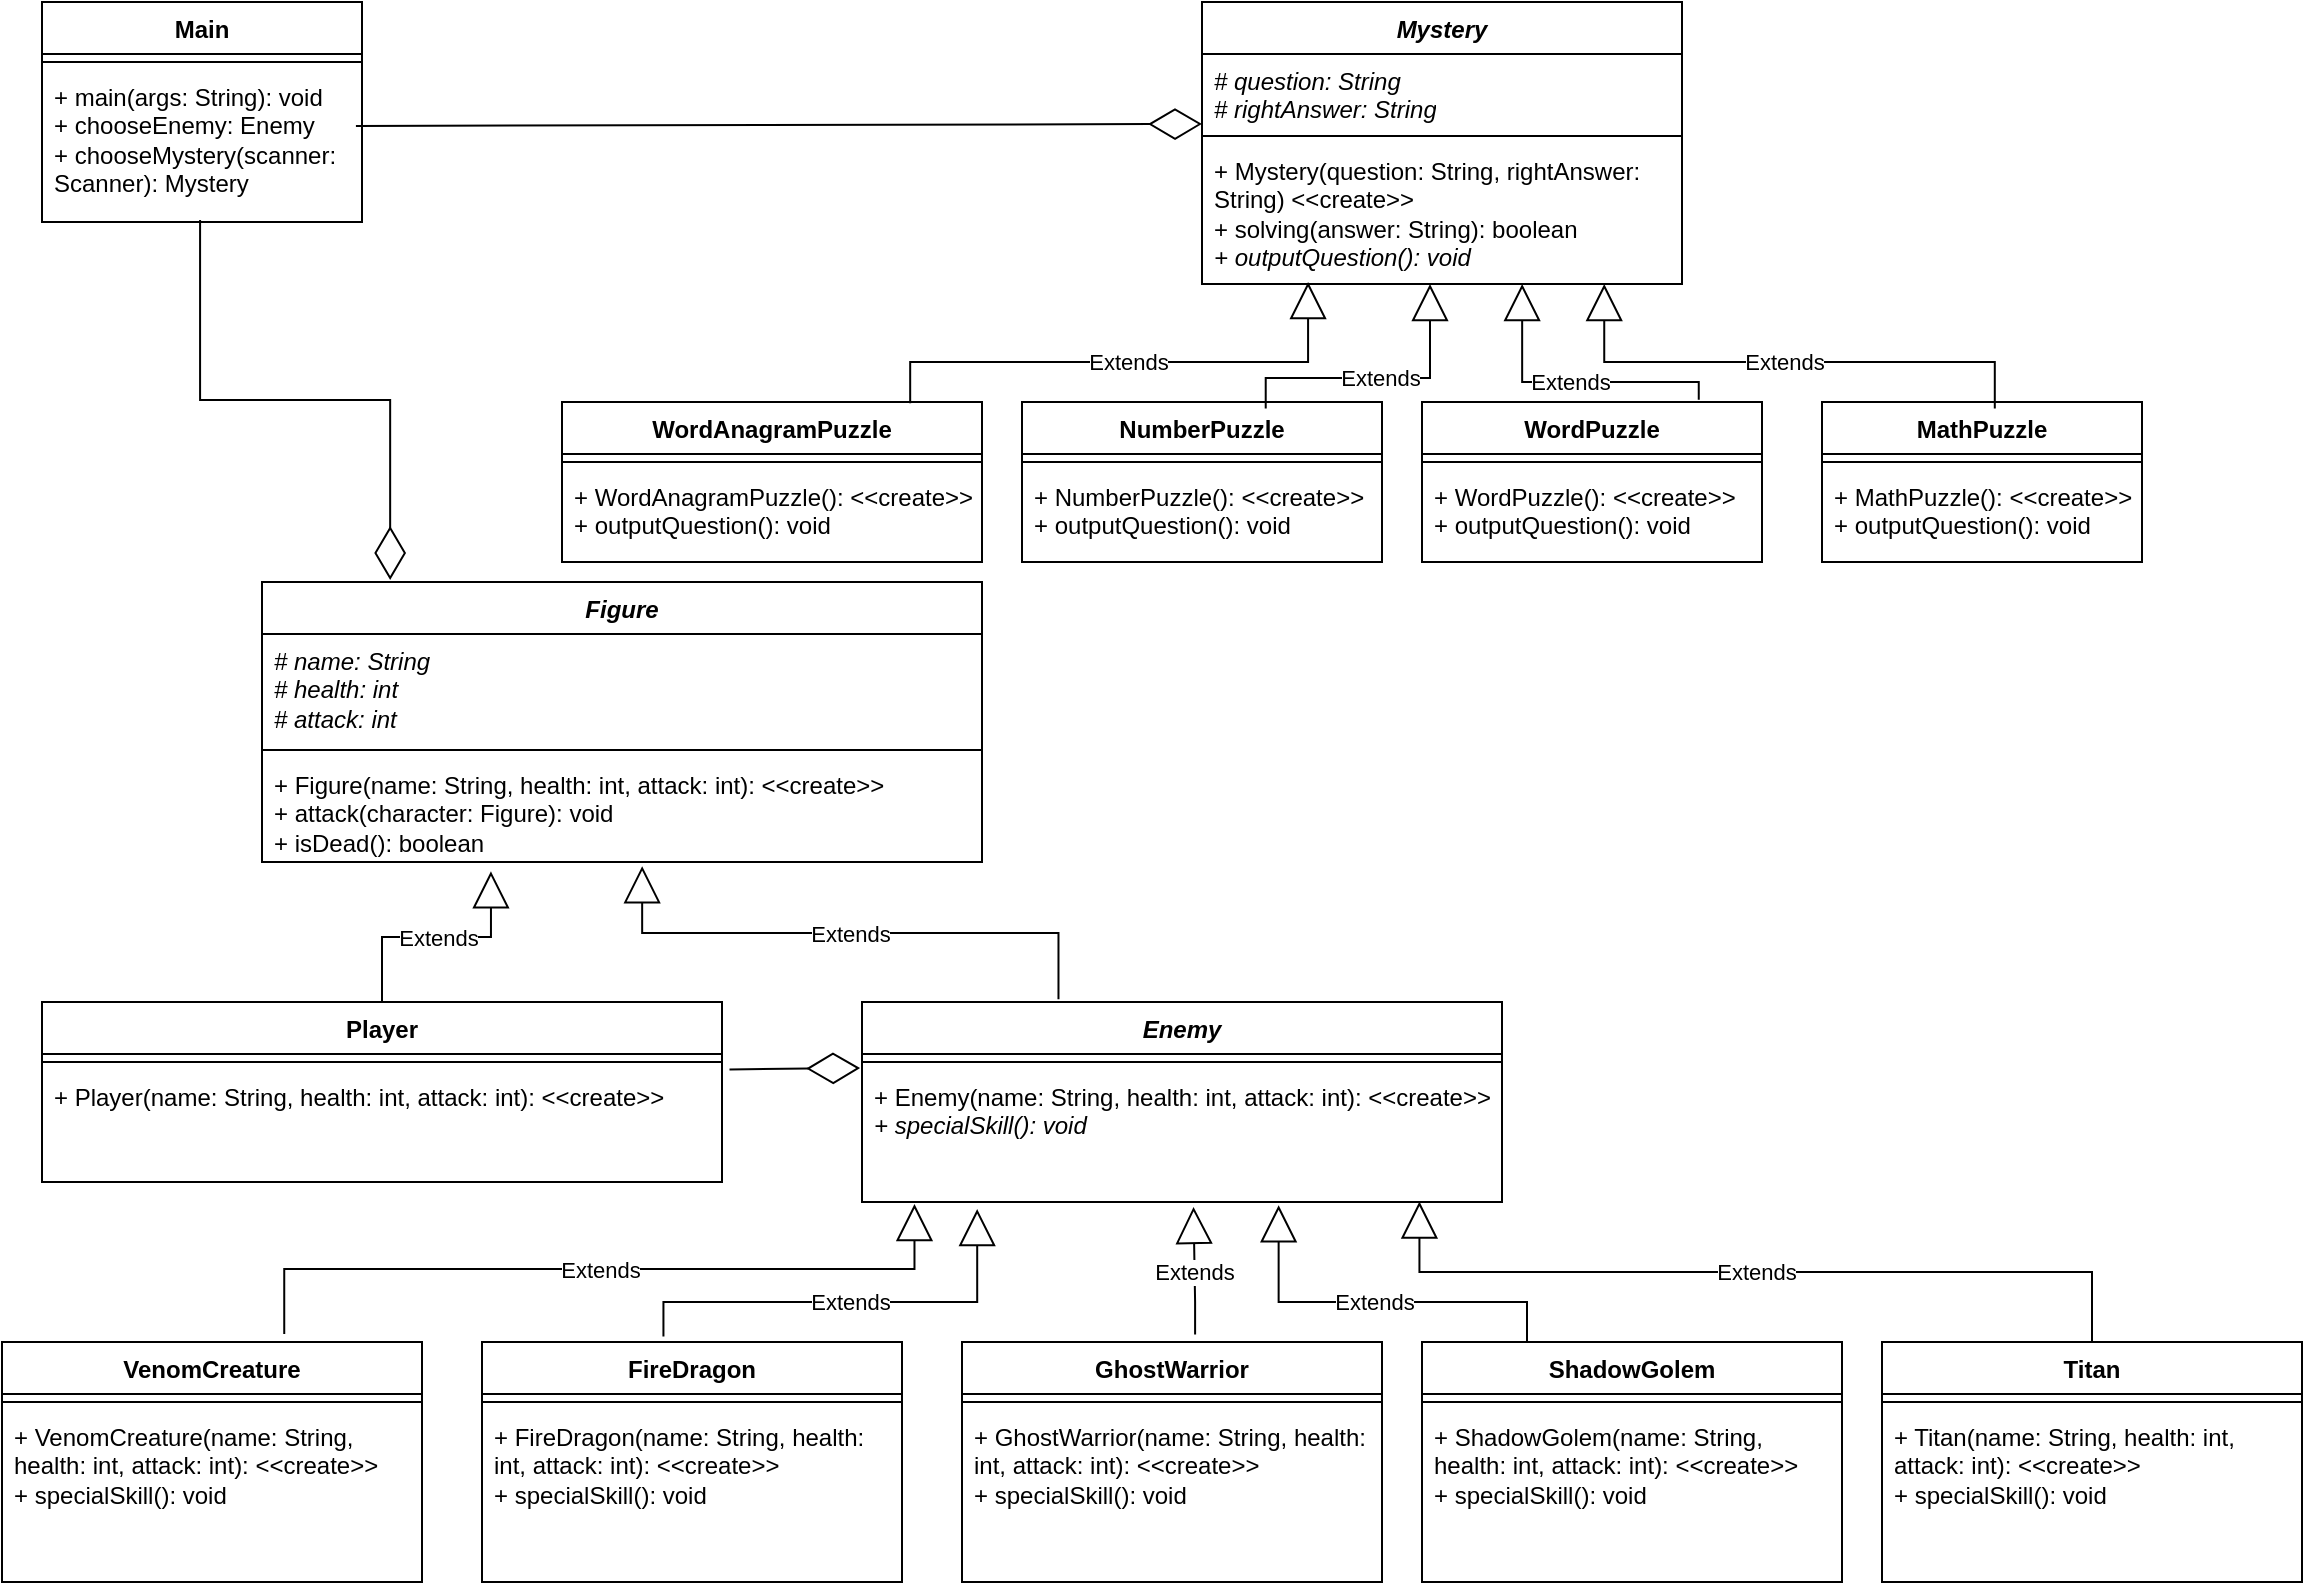 <mxfile version="24.7.17">
  <diagram id="C5RBs43oDa-KdzZeNtuy" name="Page-1">
    <mxGraphModel dx="1434" dy="836" grid="1" gridSize="10" guides="1" tooltips="1" connect="1" arrows="1" fold="1" page="1" pageScale="1" pageWidth="1169" pageHeight="827" math="0" shadow="0">
      <root>
        <mxCell id="WIyWlLk6GJQsqaUBKTNV-0" />
        <mxCell id="WIyWlLk6GJQsqaUBKTNV-1" parent="WIyWlLk6GJQsqaUBKTNV-0" />
        <mxCell id="73dfJ8jQsVOHsxphm_9P-4" value="Main" style="swimlane;fontStyle=1;align=center;verticalAlign=top;childLayout=stackLayout;horizontal=1;startSize=26;horizontalStack=0;resizeParent=1;resizeParentMax=0;resizeLast=0;collapsible=1;marginBottom=0;whiteSpace=wrap;html=1;" parent="WIyWlLk6GJQsqaUBKTNV-1" vertex="1">
          <mxGeometry x="30" y="10" width="160" height="110" as="geometry" />
        </mxCell>
        <mxCell id="73dfJ8jQsVOHsxphm_9P-6" value="" style="line;strokeWidth=1;fillColor=none;align=left;verticalAlign=middle;spacingTop=-1;spacingLeft=3;spacingRight=3;rotatable=0;labelPosition=right;points=[];portConstraint=eastwest;strokeColor=inherit;" parent="73dfJ8jQsVOHsxphm_9P-4" vertex="1">
          <mxGeometry y="26" width="160" height="8" as="geometry" />
        </mxCell>
        <mxCell id="73dfJ8jQsVOHsxphm_9P-7" value="+ main(args: String): void&lt;div&gt;+ chooseEnemy: Enemy&lt;br&gt;+ chooseMystery(scanner: Scanner): Mystery&lt;/div&gt;" style="text;strokeColor=none;fillColor=none;align=left;verticalAlign=top;spacingLeft=4;spacingRight=4;overflow=hidden;rotatable=0;points=[[0,0.5],[1,0.5]];portConstraint=eastwest;whiteSpace=wrap;html=1;" parent="73dfJ8jQsVOHsxphm_9P-4" vertex="1">
          <mxGeometry y="34" width="160" height="76" as="geometry" />
        </mxCell>
        <mxCell id="73dfJ8jQsVOHsxphm_9P-8" value="VenomCreature" style="swimlane;fontStyle=1;align=center;verticalAlign=top;childLayout=stackLayout;horizontal=1;startSize=26;horizontalStack=0;resizeParent=1;resizeParentMax=0;resizeLast=0;collapsible=1;marginBottom=0;whiteSpace=wrap;html=1;" parent="WIyWlLk6GJQsqaUBKTNV-1" vertex="1">
          <mxGeometry x="10" y="680" width="210" height="120" as="geometry" />
        </mxCell>
        <mxCell id="73dfJ8jQsVOHsxphm_9P-10" value="" style="line;strokeWidth=1;fillColor=none;align=left;verticalAlign=middle;spacingTop=-1;spacingLeft=3;spacingRight=3;rotatable=0;labelPosition=right;points=[];portConstraint=eastwest;strokeColor=inherit;fontStyle=0" parent="73dfJ8jQsVOHsxphm_9P-8" vertex="1">
          <mxGeometry y="26" width="210" height="8" as="geometry" />
        </mxCell>
        <mxCell id="73dfJ8jQsVOHsxphm_9P-11" value="&lt;span style=&quot;&quot;&gt;+ VenomCreature(name: String, health: int, attack: int): &amp;lt;&amp;lt;create&amp;gt;&amp;gt;&lt;/span&gt;&lt;div style=&quot;&quot;&gt;&lt;span style=&quot;background-color: initial;&quot;&gt;+ specialSkill(): void&lt;/span&gt;&lt;br&gt;&lt;/div&gt;" style="text;strokeColor=none;fillColor=none;align=left;verticalAlign=top;spacingLeft=4;spacingRight=4;overflow=hidden;rotatable=0;points=[[0,0.5],[1,0.5]];portConstraint=eastwest;whiteSpace=wrap;html=1;fontStyle=0" parent="73dfJ8jQsVOHsxphm_9P-8" vertex="1">
          <mxGeometry y="34" width="210" height="86" as="geometry" />
        </mxCell>
        <mxCell id="73dfJ8jQsVOHsxphm_9P-12" value="WordAnagramPuzzle" style="swimlane;fontStyle=1;align=center;verticalAlign=top;childLayout=stackLayout;horizontal=1;startSize=26;horizontalStack=0;resizeParent=1;resizeParentMax=0;resizeLast=0;collapsible=1;marginBottom=0;whiteSpace=wrap;html=1;" parent="WIyWlLk6GJQsqaUBKTNV-1" vertex="1">
          <mxGeometry x="290" y="210" width="210" height="80" as="geometry" />
        </mxCell>
        <mxCell id="73dfJ8jQsVOHsxphm_9P-14" value="" style="line;strokeWidth=1;fillColor=none;align=left;verticalAlign=middle;spacingTop=-1;spacingLeft=3;spacingRight=3;rotatable=0;labelPosition=right;points=[];portConstraint=eastwest;strokeColor=inherit;" parent="73dfJ8jQsVOHsxphm_9P-12" vertex="1">
          <mxGeometry y="26" width="210" height="8" as="geometry" />
        </mxCell>
        <mxCell id="73dfJ8jQsVOHsxphm_9P-15" value="&lt;span style=&quot;text-align: center;&quot;&gt;+ WordAnagramPuzzle(): &amp;lt;&amp;lt;create&amp;gt;&amp;gt;&lt;/span&gt;&lt;div&gt;+ outputQuestion(): void&lt;span style=&quot;text-align: center;&quot;&gt;&lt;br&gt;&lt;/span&gt;&lt;/div&gt;" style="text;strokeColor=none;fillColor=none;align=left;verticalAlign=top;spacingLeft=4;spacingRight=4;overflow=hidden;rotatable=0;points=[[0,0.5],[1,0.5]];portConstraint=eastwest;whiteSpace=wrap;html=1;" parent="73dfJ8jQsVOHsxphm_9P-12" vertex="1">
          <mxGeometry y="34" width="210" height="46" as="geometry" />
        </mxCell>
        <mxCell id="73dfJ8jQsVOHsxphm_9P-16" value="NumberPuzzle" style="swimlane;fontStyle=1;align=center;verticalAlign=top;childLayout=stackLayout;horizontal=1;startSize=26;horizontalStack=0;resizeParent=1;resizeParentMax=0;resizeLast=0;collapsible=1;marginBottom=0;whiteSpace=wrap;html=1;" parent="WIyWlLk6GJQsqaUBKTNV-1" vertex="1">
          <mxGeometry x="520" y="210" width="180" height="80" as="geometry" />
        </mxCell>
        <mxCell id="73dfJ8jQsVOHsxphm_9P-18" value="" style="line;strokeWidth=1;fillColor=none;align=left;verticalAlign=middle;spacingTop=-1;spacingLeft=3;spacingRight=3;rotatable=0;labelPosition=right;points=[];portConstraint=eastwest;strokeColor=inherit;" parent="73dfJ8jQsVOHsxphm_9P-16" vertex="1">
          <mxGeometry y="26" width="180" height="8" as="geometry" />
        </mxCell>
        <mxCell id="73dfJ8jQsVOHsxphm_9P-19" value="&lt;span style=&quot;text-align: center;&quot;&gt;+ NumberPuzzle(): &amp;lt;&amp;lt;create&amp;gt;&amp;gt;&lt;/span&gt;&lt;div&gt;+ outputQuestion(): void&lt;/div&gt;" style="text;strokeColor=none;fillColor=none;align=left;verticalAlign=top;spacingLeft=4;spacingRight=4;overflow=hidden;rotatable=0;points=[[0,0.5],[1,0.5]];portConstraint=eastwest;whiteSpace=wrap;html=1;" parent="73dfJ8jQsVOHsxphm_9P-16" vertex="1">
          <mxGeometry y="34" width="180" height="46" as="geometry" />
        </mxCell>
        <mxCell id="73dfJ8jQsVOHsxphm_9P-20" value="WordPuzzle" style="swimlane;fontStyle=1;align=center;verticalAlign=top;childLayout=stackLayout;horizontal=1;startSize=26;horizontalStack=0;resizeParent=1;resizeParentMax=0;resizeLast=0;collapsible=1;marginBottom=0;whiteSpace=wrap;html=1;" parent="WIyWlLk6GJQsqaUBKTNV-1" vertex="1">
          <mxGeometry x="720" y="210" width="170" height="80" as="geometry" />
        </mxCell>
        <mxCell id="73dfJ8jQsVOHsxphm_9P-22" value="" style="line;strokeWidth=1;fillColor=none;align=left;verticalAlign=middle;spacingTop=-1;spacingLeft=3;spacingRight=3;rotatable=0;labelPosition=right;points=[];portConstraint=eastwest;strokeColor=inherit;" parent="73dfJ8jQsVOHsxphm_9P-20" vertex="1">
          <mxGeometry y="26" width="170" height="8" as="geometry" />
        </mxCell>
        <mxCell id="73dfJ8jQsVOHsxphm_9P-23" value="&lt;span style=&quot;text-align: center;&quot;&gt;+ WordPuzzle(): &amp;lt;&amp;lt;create&amp;gt;&amp;gt;&lt;/span&gt;&lt;div&gt;+ outputQuestion(): void&lt;/div&gt;" style="text;strokeColor=none;fillColor=none;align=left;verticalAlign=top;spacingLeft=4;spacingRight=4;overflow=hidden;rotatable=0;points=[[0,0.5],[1,0.5]];portConstraint=eastwest;whiteSpace=wrap;html=1;" parent="73dfJ8jQsVOHsxphm_9P-20" vertex="1">
          <mxGeometry y="34" width="170" height="46" as="geometry" />
        </mxCell>
        <mxCell id="73dfJ8jQsVOHsxphm_9P-24" value="MathPuzzle" style="swimlane;fontStyle=1;align=center;verticalAlign=top;childLayout=stackLayout;horizontal=1;startSize=26;horizontalStack=0;resizeParent=1;resizeParentMax=0;resizeLast=0;collapsible=1;marginBottom=0;whiteSpace=wrap;html=1;" parent="WIyWlLk6GJQsqaUBKTNV-1" vertex="1">
          <mxGeometry x="920" y="210" width="160" height="80" as="geometry" />
        </mxCell>
        <mxCell id="73dfJ8jQsVOHsxphm_9P-26" value="" style="line;strokeWidth=1;fillColor=none;align=left;verticalAlign=middle;spacingTop=-1;spacingLeft=3;spacingRight=3;rotatable=0;labelPosition=right;points=[];portConstraint=eastwest;strokeColor=inherit;" parent="73dfJ8jQsVOHsxphm_9P-24" vertex="1">
          <mxGeometry y="26" width="160" height="8" as="geometry" />
        </mxCell>
        <mxCell id="73dfJ8jQsVOHsxphm_9P-27" value="&lt;span style=&quot;text-align: center;&quot;&gt;+ MathPuzzle(): &amp;lt;&amp;lt;create&amp;gt;&amp;gt;&lt;/span&gt;&lt;div&gt;+ outputQuestion(): void&lt;/div&gt;" style="text;strokeColor=none;fillColor=none;align=left;verticalAlign=top;spacingLeft=4;spacingRight=4;overflow=hidden;rotatable=0;points=[[0,0.5],[1,0.5]];portConstraint=eastwest;whiteSpace=wrap;html=1;" parent="73dfJ8jQsVOHsxphm_9P-24" vertex="1">
          <mxGeometry y="34" width="160" height="46" as="geometry" />
        </mxCell>
        <mxCell id="73dfJ8jQsVOHsxphm_9P-28" value="Figure" style="swimlane;fontStyle=3;align=center;verticalAlign=top;childLayout=stackLayout;horizontal=1;startSize=26;horizontalStack=0;resizeParent=1;resizeParentMax=0;resizeLast=0;collapsible=1;marginBottom=0;whiteSpace=wrap;html=1;" parent="WIyWlLk6GJQsqaUBKTNV-1" vertex="1">
          <mxGeometry x="140" y="300" width="360" height="140" as="geometry" />
        </mxCell>
        <mxCell id="73dfJ8jQsVOHsxphm_9P-29" value="# name: String&lt;br&gt;# health: int&lt;div&gt;# attack: int&lt;/div&gt;" style="text;strokeColor=none;fillColor=none;align=left;verticalAlign=top;spacingLeft=4;spacingRight=4;overflow=hidden;rotatable=0;points=[[0,0.5],[1,0.5]];portConstraint=eastwest;whiteSpace=wrap;html=1;fontStyle=2" parent="73dfJ8jQsVOHsxphm_9P-28" vertex="1">
          <mxGeometry y="26" width="360" height="54" as="geometry" />
        </mxCell>
        <mxCell id="73dfJ8jQsVOHsxphm_9P-30" value="" style="line;strokeWidth=1;fillColor=none;align=left;verticalAlign=middle;spacingTop=-1;spacingLeft=3;spacingRight=3;rotatable=0;labelPosition=right;points=[];portConstraint=eastwest;strokeColor=inherit;fontStyle=2" parent="73dfJ8jQsVOHsxphm_9P-28" vertex="1">
          <mxGeometry y="80" width="360" height="8" as="geometry" />
        </mxCell>
        <mxCell id="73dfJ8jQsVOHsxphm_9P-31" value="&lt;span style=&quot;font-style: normal;&quot;&gt;+ Figure(name: String, health: int, attack: int): &amp;lt;&amp;lt;create&amp;gt;&amp;gt;&lt;/span&gt;&lt;div&gt;&lt;span style=&quot;font-style: normal;&quot;&gt;+ attack(character: Figure): void &lt;font color=&quot;#ffffff&quot;&gt;(Character als Bezeichner)&lt;/font&gt;&lt;br&gt;+ isDead(): boolean &lt;font color=&quot;#ffffff&quot;&gt;(wenn HP bei 0)&lt;/font&gt;&lt;/span&gt;&lt;/div&gt;" style="text;strokeColor=none;fillColor=none;align=left;verticalAlign=top;spacingLeft=4;spacingRight=4;overflow=hidden;rotatable=0;points=[[0,0.5],[1,0.5]];portConstraint=eastwest;whiteSpace=wrap;html=1;fontStyle=2" parent="73dfJ8jQsVOHsxphm_9P-28" vertex="1">
          <mxGeometry y="88" width="360" height="52" as="geometry" />
        </mxCell>
        <mxCell id="73dfJ8jQsVOHsxphm_9P-32" value="Player" style="swimlane;fontStyle=1;align=center;verticalAlign=top;childLayout=stackLayout;horizontal=1;startSize=26;horizontalStack=0;resizeParent=1;resizeParentMax=0;resizeLast=0;collapsible=1;marginBottom=0;whiteSpace=wrap;html=1;" parent="WIyWlLk6GJQsqaUBKTNV-1" vertex="1">
          <mxGeometry x="30" y="510" width="340" height="90" as="geometry" />
        </mxCell>
        <mxCell id="73dfJ8jQsVOHsxphm_9P-34" value="" style="line;strokeWidth=1;fillColor=none;align=left;verticalAlign=middle;spacingTop=-1;spacingLeft=3;spacingRight=3;rotatable=0;labelPosition=right;points=[];portConstraint=eastwest;strokeColor=inherit;fontStyle=0" parent="73dfJ8jQsVOHsxphm_9P-32" vertex="1">
          <mxGeometry y="26" width="340" height="8" as="geometry" />
        </mxCell>
        <mxCell id="73dfJ8jQsVOHsxphm_9P-35" value="&lt;span style=&quot;&quot;&gt;+ Player(name: String, health: int, attack: int): &amp;lt;&amp;lt;create&amp;gt;&amp;gt;&lt;/span&gt;&lt;div style=&quot;&quot;&gt;&lt;br&gt;&lt;/div&gt;" style="text;strokeColor=none;fillColor=none;align=left;verticalAlign=top;spacingLeft=4;spacingRight=4;overflow=hidden;rotatable=0;points=[[0,0.5],[1,0.5]];portConstraint=eastwest;whiteSpace=wrap;html=1;fontStyle=0" parent="73dfJ8jQsVOHsxphm_9P-32" vertex="1">
          <mxGeometry y="34" width="340" height="56" as="geometry" />
        </mxCell>
        <mxCell id="73dfJ8jQsVOHsxphm_9P-36" value="Enemy" style="swimlane;fontStyle=3;align=center;verticalAlign=top;childLayout=stackLayout;horizontal=1;startSize=26;horizontalStack=0;resizeParent=1;resizeParentMax=0;resizeLast=0;collapsible=1;marginBottom=0;whiteSpace=wrap;html=1;" parent="WIyWlLk6GJQsqaUBKTNV-1" vertex="1">
          <mxGeometry x="440" y="510" width="320" height="100" as="geometry" />
        </mxCell>
        <mxCell id="73dfJ8jQsVOHsxphm_9P-38" value="" style="line;strokeWidth=1;fillColor=none;align=left;verticalAlign=middle;spacingTop=-1;spacingLeft=3;spacingRight=3;rotatable=0;labelPosition=right;points=[];portConstraint=eastwest;strokeColor=inherit;fontStyle=2" parent="73dfJ8jQsVOHsxphm_9P-36" vertex="1">
          <mxGeometry y="26" width="320" height="8" as="geometry" />
        </mxCell>
        <mxCell id="73dfJ8jQsVOHsxphm_9P-39" value="&lt;span style=&quot;font-style: normal;&quot;&gt;+ Enemy(name: String, health: int, attack: int): &amp;lt;&amp;lt;create&amp;gt;&amp;gt;&lt;/span&gt;&lt;div&gt;&lt;span style=&quot;background-color: initial;&quot;&gt;+ specialSkill(): void&lt;/span&gt;&lt;br&gt;&lt;/div&gt;" style="text;strokeColor=none;fillColor=none;align=left;verticalAlign=top;spacingLeft=4;spacingRight=4;overflow=hidden;rotatable=0;points=[[0,0.5],[1,0.5]];portConstraint=eastwest;whiteSpace=wrap;html=1;fontStyle=2" parent="73dfJ8jQsVOHsxphm_9P-36" vertex="1">
          <mxGeometry y="34" width="320" height="66" as="geometry" />
        </mxCell>
        <mxCell id="73dfJ8jQsVOHsxphm_9P-40" value="FireDragon" style="swimlane;fontStyle=1;align=center;verticalAlign=top;childLayout=stackLayout;horizontal=1;startSize=26;horizontalStack=0;resizeParent=1;resizeParentMax=0;resizeLast=0;collapsible=1;marginBottom=0;whiteSpace=wrap;html=1;" parent="WIyWlLk6GJQsqaUBKTNV-1" vertex="1">
          <mxGeometry x="250" y="680" width="210" height="120" as="geometry" />
        </mxCell>
        <mxCell id="73dfJ8jQsVOHsxphm_9P-42" value="" style="line;strokeWidth=1;fillColor=none;align=left;verticalAlign=middle;spacingTop=-1;spacingLeft=3;spacingRight=3;rotatable=0;labelPosition=right;points=[];portConstraint=eastwest;strokeColor=inherit;fontStyle=0" parent="73dfJ8jQsVOHsxphm_9P-40" vertex="1">
          <mxGeometry y="26" width="210" height="8" as="geometry" />
        </mxCell>
        <mxCell id="73dfJ8jQsVOHsxphm_9P-43" value="&lt;span style=&quot;&quot;&gt;+ FireDragon(name: String, health: int, attack: int): &amp;lt;&amp;lt;create&amp;gt;&amp;gt;&lt;/span&gt;&lt;div style=&quot;&quot;&gt;&lt;span style=&quot;background-color: initial;&quot;&gt;+ specialSkill(): void&lt;/span&gt;&lt;br&gt;&lt;/div&gt;&lt;div style=&quot;&quot;&gt;&lt;br&gt;&lt;/div&gt;" style="text;strokeColor=none;fillColor=none;align=left;verticalAlign=top;spacingLeft=4;spacingRight=4;overflow=hidden;rotatable=0;points=[[0,0.5],[1,0.5]];portConstraint=eastwest;whiteSpace=wrap;html=1;fontStyle=0" parent="73dfJ8jQsVOHsxphm_9P-40" vertex="1">
          <mxGeometry y="34" width="210" height="86" as="geometry" />
        </mxCell>
        <mxCell id="73dfJ8jQsVOHsxphm_9P-44" value="GhostWarrior" style="swimlane;fontStyle=1;align=center;verticalAlign=top;childLayout=stackLayout;horizontal=1;startSize=26;horizontalStack=0;resizeParent=1;resizeParentMax=0;resizeLast=0;collapsible=1;marginBottom=0;whiteSpace=wrap;html=1;" parent="WIyWlLk6GJQsqaUBKTNV-1" vertex="1">
          <mxGeometry x="490" y="680" width="210" height="120" as="geometry" />
        </mxCell>
        <mxCell id="73dfJ8jQsVOHsxphm_9P-46" value="" style="line;strokeWidth=1;fillColor=none;align=left;verticalAlign=middle;spacingTop=-1;spacingLeft=3;spacingRight=3;rotatable=0;labelPosition=right;points=[];portConstraint=eastwest;strokeColor=inherit;fontStyle=0" parent="73dfJ8jQsVOHsxphm_9P-44" vertex="1">
          <mxGeometry y="26" width="210" height="8" as="geometry" />
        </mxCell>
        <mxCell id="73dfJ8jQsVOHsxphm_9P-47" value="&lt;span style=&quot;&quot;&gt;+ GhostWarrior(name: String, health: int, attack: int): &amp;lt;&amp;lt;create&amp;gt;&amp;gt;&lt;br&gt;&lt;/span&gt;&lt;div style=&quot;&quot;&gt;&lt;span style=&quot;background-color: initial;&quot;&gt;+ specialSkill(): void&lt;/span&gt;&lt;br&gt;&lt;/div&gt;&lt;div style=&quot;&quot;&gt;&lt;br&gt;&lt;/div&gt;" style="text;strokeColor=none;fillColor=none;align=left;verticalAlign=top;spacingLeft=4;spacingRight=4;overflow=hidden;rotatable=0;points=[[0,0.5],[1,0.5]];portConstraint=eastwest;whiteSpace=wrap;html=1;fontStyle=0" parent="73dfJ8jQsVOHsxphm_9P-44" vertex="1">
          <mxGeometry y="34" width="210" height="86" as="geometry" />
        </mxCell>
        <mxCell id="73dfJ8jQsVOHsxphm_9P-48" value="Titan" style="swimlane;fontStyle=1;align=center;verticalAlign=top;childLayout=stackLayout;horizontal=1;startSize=26;horizontalStack=0;resizeParent=1;resizeParentMax=0;resizeLast=0;collapsible=1;marginBottom=0;whiteSpace=wrap;html=1;" parent="WIyWlLk6GJQsqaUBKTNV-1" vertex="1">
          <mxGeometry x="950" y="680" width="210" height="120" as="geometry" />
        </mxCell>
        <mxCell id="73dfJ8jQsVOHsxphm_9P-50" value="" style="line;strokeWidth=1;fillColor=none;align=left;verticalAlign=middle;spacingTop=-1;spacingLeft=3;spacingRight=3;rotatable=0;labelPosition=right;points=[];portConstraint=eastwest;strokeColor=inherit;fontStyle=0" parent="73dfJ8jQsVOHsxphm_9P-48" vertex="1">
          <mxGeometry y="26" width="210" height="8" as="geometry" />
        </mxCell>
        <mxCell id="73dfJ8jQsVOHsxphm_9P-51" value="&lt;span style=&quot;&quot;&gt;+ Titan(name: String, health: int, attack: int): &amp;lt;&amp;lt;create&amp;gt;&amp;gt;&lt;/span&gt;&lt;div style=&quot;&quot;&gt;&lt;span style=&quot;background-color: initial;&quot;&gt;+ specialSkill(): void&lt;/span&gt;&lt;br&gt;&lt;/div&gt;&lt;div style=&quot;&quot;&gt;&lt;br&gt;&lt;/div&gt;" style="text;strokeColor=none;fillColor=none;align=left;verticalAlign=top;spacingLeft=4;spacingRight=4;overflow=hidden;rotatable=0;points=[[0,0.5],[1,0.5]];portConstraint=eastwest;whiteSpace=wrap;html=1;fontStyle=0" parent="73dfJ8jQsVOHsxphm_9P-48" vertex="1">
          <mxGeometry y="34" width="210" height="86" as="geometry" />
        </mxCell>
        <mxCell id="73dfJ8jQsVOHsxphm_9P-52" value="ShadowGolem" style="swimlane;fontStyle=1;align=center;verticalAlign=top;childLayout=stackLayout;horizontal=1;startSize=26;horizontalStack=0;resizeParent=1;resizeParentMax=0;resizeLast=0;collapsible=1;marginBottom=0;whiteSpace=wrap;html=1;" parent="WIyWlLk6GJQsqaUBKTNV-1" vertex="1">
          <mxGeometry x="720" y="680" width="210" height="120" as="geometry" />
        </mxCell>
        <mxCell id="73dfJ8jQsVOHsxphm_9P-54" value="" style="line;strokeWidth=1;fillColor=none;align=left;verticalAlign=middle;spacingTop=-1;spacingLeft=3;spacingRight=3;rotatable=0;labelPosition=right;points=[];portConstraint=eastwest;strokeColor=inherit;fontStyle=0" parent="73dfJ8jQsVOHsxphm_9P-52" vertex="1">
          <mxGeometry y="26" width="210" height="8" as="geometry" />
        </mxCell>
        <mxCell id="73dfJ8jQsVOHsxphm_9P-55" value="&lt;span style=&quot;&quot;&gt;+ ShadowGolem(name: String, health: int, attack: int): &amp;lt;&amp;lt;create&amp;gt;&amp;gt;&lt;/span&gt;&lt;div style=&quot;&quot;&gt;&lt;span style=&quot;background-color: initial;&quot;&gt;+ specialSkill(): void&lt;/span&gt;&lt;br&gt;&lt;/div&gt;&lt;div style=&quot;&quot;&gt;&lt;br&gt;&lt;/div&gt;" style="text;strokeColor=none;fillColor=none;align=left;verticalAlign=top;spacingLeft=4;spacingRight=4;overflow=hidden;rotatable=0;points=[[0,0.5],[1,0.5]];portConstraint=eastwest;whiteSpace=wrap;html=1;fontStyle=0" parent="73dfJ8jQsVOHsxphm_9P-52" vertex="1">
          <mxGeometry y="34" width="210" height="86" as="geometry" />
        </mxCell>
        <mxCell id="73dfJ8jQsVOHsxphm_9P-75" value="" style="endArrow=diamondThin;endFill=0;endSize=24;html=1;rounded=0;exitX=1.011;exitY=-0.005;exitDx=0;exitDy=0;exitPerimeter=0;entryX=-0.003;entryY=-0.015;entryDx=0;entryDy=0;entryPerimeter=0;" parent="WIyWlLk6GJQsqaUBKTNV-1" source="73dfJ8jQsVOHsxphm_9P-35" target="73dfJ8jQsVOHsxphm_9P-39" edge="1">
          <mxGeometry width="160" relative="1" as="geometry">
            <mxPoint x="400" y="539.0" as="sourcePoint" />
            <mxPoint x="390" y="590" as="targetPoint" />
          </mxGeometry>
        </mxCell>
        <mxCell id="73dfJ8jQsVOHsxphm_9P-76" value="Extends" style="endArrow=block;endSize=16;endFill=0;html=1;rounded=0;exitX=0.5;exitY=0;exitDx=0;exitDy=0;entryX=0.871;entryY=0.996;entryDx=0;entryDy=0;entryPerimeter=0;edgeStyle=elbowEdgeStyle;elbow=vertical;" parent="WIyWlLk6GJQsqaUBKTNV-1" source="73dfJ8jQsVOHsxphm_9P-48" target="73dfJ8jQsVOHsxphm_9P-39" edge="1">
          <mxGeometry width="160" relative="1" as="geometry">
            <mxPoint x="640" y="600" as="sourcePoint" />
            <mxPoint x="800" y="600" as="targetPoint" />
          </mxGeometry>
        </mxCell>
        <mxCell id="73dfJ8jQsVOHsxphm_9P-83" value="Extends" style="endArrow=block;endSize=16;endFill=0;html=1;rounded=0;exitX=0.25;exitY=0;exitDx=0;exitDy=0;entryX=0.651;entryY=1.025;entryDx=0;entryDy=0;entryPerimeter=0;edgeStyle=elbowEdgeStyle;elbow=vertical;" parent="WIyWlLk6GJQsqaUBKTNV-1" source="73dfJ8jQsVOHsxphm_9P-52" target="73dfJ8jQsVOHsxphm_9P-39" edge="1">
          <mxGeometry width="160" relative="1" as="geometry">
            <mxPoint x="530" y="620" as="sourcePoint" />
            <mxPoint x="690" y="620" as="targetPoint" />
            <Array as="points">
              <mxPoint x="710" y="660" />
            </Array>
          </mxGeometry>
        </mxCell>
        <mxCell id="73dfJ8jQsVOHsxphm_9P-84" value="Extends" style="endArrow=block;endSize=16;endFill=0;html=1;rounded=0;exitX=0.555;exitY=-0.031;exitDx=0;exitDy=0;exitPerimeter=0;edgeStyle=elbowEdgeStyle;elbow=vertical;entryX=0.518;entryY=1.037;entryDx=0;entryDy=0;entryPerimeter=0;" parent="WIyWlLk6GJQsqaUBKTNV-1" source="73dfJ8jQsVOHsxphm_9P-44" target="73dfJ8jQsVOHsxphm_9P-39" edge="1">
          <mxGeometry width="160" relative="1" as="geometry">
            <mxPoint x="530" y="620" as="sourcePoint" />
            <mxPoint x="478" y="579" as="targetPoint" />
            <Array as="points">
              <mxPoint x="510" y="660" />
            </Array>
          </mxGeometry>
        </mxCell>
        <mxCell id="73dfJ8jQsVOHsxphm_9P-85" value="Extends" style="endArrow=block;endSize=16;endFill=0;html=1;rounded=0;exitX=0.307;exitY=-0.014;exitDx=0;exitDy=0;exitPerimeter=0;entryX=0.528;entryY=1.04;entryDx=0;entryDy=0;entryPerimeter=0;edgeStyle=elbowEdgeStyle;elbow=vertical;" parent="WIyWlLk6GJQsqaUBKTNV-1" source="73dfJ8jQsVOHsxphm_9P-36" target="73dfJ8jQsVOHsxphm_9P-31" edge="1">
          <mxGeometry width="160" relative="1" as="geometry">
            <mxPoint x="560" y="440" as="sourcePoint" />
            <mxPoint x="720" y="440" as="targetPoint" />
          </mxGeometry>
        </mxCell>
        <mxCell id="73dfJ8jQsVOHsxphm_9P-86" value="Extends" style="endArrow=block;endSize=16;endFill=0;html=1;rounded=0;exitX=0.5;exitY=0;exitDx=0;exitDy=0;entryX=0.318;entryY=1.09;entryDx=0;entryDy=0;entryPerimeter=0;edgeStyle=elbowEdgeStyle;elbow=vertical;" parent="WIyWlLk6GJQsqaUBKTNV-1" source="73dfJ8jQsVOHsxphm_9P-32" target="73dfJ8jQsVOHsxphm_9P-31" edge="1">
          <mxGeometry width="160" relative="1" as="geometry">
            <mxPoint x="180" y="450" as="sourcePoint" />
            <mxPoint x="340" y="450" as="targetPoint" />
          </mxGeometry>
        </mxCell>
        <mxCell id="73dfJ8jQsVOHsxphm_9P-87" value="Extends" style="endArrow=block;endSize=16;endFill=0;html=1;rounded=0;exitX=0.432;exitY=-0.023;exitDx=0;exitDy=0;exitPerimeter=0;entryX=0.18;entryY=1.054;entryDx=0;entryDy=0;entryPerimeter=0;edgeStyle=elbowEdgeStyle;elbow=vertical;" parent="WIyWlLk6GJQsqaUBKTNV-1" source="73dfJ8jQsVOHsxphm_9P-40" target="73dfJ8jQsVOHsxphm_9P-39" edge="1">
          <mxGeometry width="160" relative="1" as="geometry">
            <mxPoint x="530" y="620" as="sourcePoint" />
            <mxPoint x="690" y="620" as="targetPoint" />
            <Array as="points">
              <mxPoint x="380" y="660" />
            </Array>
          </mxGeometry>
        </mxCell>
        <mxCell id="73dfJ8jQsVOHsxphm_9P-88" value="Extends" style="endArrow=block;endSize=16;endFill=0;html=1;rounded=0;exitX=0.672;exitY=-0.033;exitDx=0;exitDy=0;exitPerimeter=0;entryX=0.082;entryY=1.015;entryDx=0;entryDy=0;edgeStyle=elbowEdgeStyle;elbow=vertical;entryPerimeter=0;" parent="WIyWlLk6GJQsqaUBKTNV-1" source="73dfJ8jQsVOHsxphm_9P-8" target="73dfJ8jQsVOHsxphm_9P-39" edge="1">
          <mxGeometry width="160" relative="1" as="geometry">
            <mxPoint x="150" y="630" as="sourcePoint" />
            <mxPoint x="310" y="630" as="targetPoint" />
          </mxGeometry>
        </mxCell>
        <mxCell id="73dfJ8jQsVOHsxphm_9P-90" value="Mystery" style="swimlane;fontStyle=3;align=center;verticalAlign=top;childLayout=stackLayout;horizontal=1;startSize=26;horizontalStack=0;resizeParent=1;resizeParentMax=0;resizeLast=0;collapsible=1;marginBottom=0;whiteSpace=wrap;html=1;" parent="WIyWlLk6GJQsqaUBKTNV-1" vertex="1">
          <mxGeometry x="610" y="10" width="240" height="141" as="geometry" />
        </mxCell>
        <mxCell id="73dfJ8jQsVOHsxphm_9P-91" value="# question: String&lt;div&gt;# rightAnswer: String&lt;/div&gt;" style="text;strokeColor=none;fillColor=none;align=left;verticalAlign=top;spacingLeft=4;spacingRight=4;overflow=hidden;rotatable=0;points=[[0,0.5],[1,0.5]];portConstraint=eastwest;whiteSpace=wrap;html=1;fontStyle=2" parent="73dfJ8jQsVOHsxphm_9P-90" vertex="1">
          <mxGeometry y="26" width="240" height="37" as="geometry" />
        </mxCell>
        <mxCell id="73dfJ8jQsVOHsxphm_9P-92" value="" style="line;strokeWidth=1;fillColor=none;align=left;verticalAlign=middle;spacingTop=-1;spacingLeft=3;spacingRight=3;rotatable=0;labelPosition=right;points=[];portConstraint=eastwest;strokeColor=inherit;fontStyle=2" parent="73dfJ8jQsVOHsxphm_9P-90" vertex="1">
          <mxGeometry y="63" width="240" height="8" as="geometry" />
        </mxCell>
        <mxCell id="73dfJ8jQsVOHsxphm_9P-93" value="&lt;span style=&quot;font-style: normal;&quot;&gt;+ Mystery(question: String, rightAnswer: String) &amp;lt;&amp;lt;create&amp;gt;&amp;gt;&lt;/span&gt;&lt;div&gt;&lt;span style=&quot;font-style: normal;&quot;&gt;+ solving(answer: String): boolean&lt;/span&gt;&lt;div&gt;+ outputQuestion(): void&lt;/div&gt;&lt;/div&gt;" style="text;strokeColor=none;fillColor=none;align=left;verticalAlign=top;spacingLeft=4;spacingRight=4;overflow=hidden;rotatable=0;points=[[0,0.5],[1,0.5]];portConstraint=eastwest;whiteSpace=wrap;html=1;fontStyle=2" parent="73dfJ8jQsVOHsxphm_9P-90" vertex="1">
          <mxGeometry y="71" width="240" height="70" as="geometry" />
        </mxCell>
        <mxCell id="73dfJ8jQsVOHsxphm_9P-94" value="Extends" style="endArrow=block;endSize=16;endFill=0;html=1;rounded=0;exitX=0.54;exitY=0.041;exitDx=0;exitDy=0;exitPerimeter=0;entryX=0.838;entryY=1;entryDx=0;entryDy=0;entryPerimeter=0;edgeStyle=elbowEdgeStyle;elbow=vertical;" parent="WIyWlLk6GJQsqaUBKTNV-1" source="73dfJ8jQsVOHsxphm_9P-24" target="73dfJ8jQsVOHsxphm_9P-93" edge="1">
          <mxGeometry width="160" relative="1" as="geometry">
            <mxPoint x="1016" y="210" as="sourcePoint" />
            <mxPoint x="910" y="137" as="targetPoint" />
            <Array as="points">
              <mxPoint x="910" y="190" />
            </Array>
          </mxGeometry>
        </mxCell>
        <mxCell id="73dfJ8jQsVOHsxphm_9P-95" value="Extends" style="endArrow=block;endSize=16;endFill=0;html=1;rounded=0;exitX=0.814;exitY=-0.014;exitDx=0;exitDy=0;exitPerimeter=0;entryX=0.667;entryY=1;entryDx=0;entryDy=0;entryPerimeter=0;edgeStyle=elbowEdgeStyle;elbow=vertical;" parent="WIyWlLk6GJQsqaUBKTNV-1" source="73dfJ8jQsVOHsxphm_9P-20" target="73dfJ8jQsVOHsxphm_9P-93" edge="1">
          <mxGeometry width="160" relative="1" as="geometry">
            <mxPoint x="863" y="210" as="sourcePoint" />
            <mxPoint x="657" y="113" as="targetPoint" />
            <Array as="points">
              <mxPoint x="810" y="200" />
            </Array>
          </mxGeometry>
        </mxCell>
        <mxCell id="73dfJ8jQsVOHsxphm_9P-96" value="Extends" style="endArrow=block;endSize=16;endFill=0;html=1;rounded=0;exitX=0.677;exitY=0.041;exitDx=0;exitDy=0;exitPerimeter=0;entryX=0.475;entryY=1;entryDx=0;entryDy=0;entryPerimeter=0;edgeStyle=elbowEdgeStyle;elbow=vertical;" parent="WIyWlLk6GJQsqaUBKTNV-1" source="73dfJ8jQsVOHsxphm_9P-16" target="73dfJ8jQsVOHsxphm_9P-93" edge="1">
          <mxGeometry width="160" relative="1" as="geometry">
            <mxPoint x="653" y="210" as="sourcePoint" />
            <mxPoint x="447" y="113" as="targetPoint" />
            <Array as="points">
              <mxPoint x="683" y="198" />
            </Array>
          </mxGeometry>
        </mxCell>
        <mxCell id="73dfJ8jQsVOHsxphm_9P-97" value="Extends" style="endArrow=block;endSize=16;endFill=0;html=1;rounded=0;exitX=0.829;exitY=0.008;exitDx=0;exitDy=0;exitPerimeter=0;entryX=0.221;entryY=0.986;entryDx=0;entryDy=0;entryPerimeter=0;edgeStyle=elbowEdgeStyle;elbow=vertical;" parent="WIyWlLk6GJQsqaUBKTNV-1" source="73dfJ8jQsVOHsxphm_9P-12" target="73dfJ8jQsVOHsxphm_9P-93" edge="1">
          <mxGeometry width="160" relative="1" as="geometry">
            <mxPoint x="456" y="210" as="sourcePoint" />
            <mxPoint x="250" y="113" as="targetPoint" />
            <Array as="points">
              <mxPoint x="560" y="190" />
            </Array>
          </mxGeometry>
        </mxCell>
        <mxCell id="73dfJ8jQsVOHsxphm_9P-98" value="" style="endArrow=diamondThin;endFill=0;endSize=24;html=1;rounded=0;exitX=0.981;exitY=0.368;exitDx=0;exitDy=0;exitPerimeter=0;entryX=0;entryY=0.946;entryDx=0;entryDy=0;entryPerimeter=0;" parent="WIyWlLk6GJQsqaUBKTNV-1" source="73dfJ8jQsVOHsxphm_9P-7" target="73dfJ8jQsVOHsxphm_9P-91" edge="1">
          <mxGeometry width="160" relative="1" as="geometry">
            <mxPoint x="540" y="370" as="sourcePoint" />
            <mxPoint x="420" y="110" as="targetPoint" />
          </mxGeometry>
        </mxCell>
        <mxCell id="73dfJ8jQsVOHsxphm_9P-99" value="" style="endArrow=diamondThin;endFill=0;endSize=24;html=1;rounded=0;exitX=0.494;exitY=0.987;exitDx=0;exitDy=0;exitPerimeter=0;edgeStyle=elbowEdgeStyle;elbow=vertical;entryX=0.178;entryY=-0.007;entryDx=0;entryDy=0;entryPerimeter=0;" parent="WIyWlLk6GJQsqaUBKTNV-1" source="73dfJ8jQsVOHsxphm_9P-7" target="73dfJ8jQsVOHsxphm_9P-28" edge="1">
          <mxGeometry width="160" relative="1" as="geometry">
            <mxPoint x="540" y="370" as="sourcePoint" />
            <mxPoint x="70" y="250" as="targetPoint" />
          </mxGeometry>
        </mxCell>
        <mxCell id="ZHTeU0xkRzKlACyWm2qp-0" value="&lt;font color=&quot;#ffffff&quot;&gt;Abstrakte Klassen dürfen konkrete Methoden enthalten&lt;/font&gt;&lt;div&gt;&lt;font color=&quot;#ffffff&quot;&gt;&lt;br&gt;&lt;/font&gt;&lt;/div&gt;&lt;div&gt;&lt;font color=&quot;#ffffff&quot;&gt;Attribute der Superklasse müssen nicht protected statt private sein, wenn in der sub mit gettern und settern gearbeitet wird.&lt;/font&gt;&lt;/div&gt;" style="text;html=1;align=center;verticalAlign=middle;whiteSpace=wrap;rounded=0;fontStyle=1" parent="WIyWlLk6GJQsqaUBKTNV-1" vertex="1">
          <mxGeometry x="525" y="355" width="170" height="30" as="geometry" />
        </mxCell>
      </root>
    </mxGraphModel>
  </diagram>
</mxfile>
